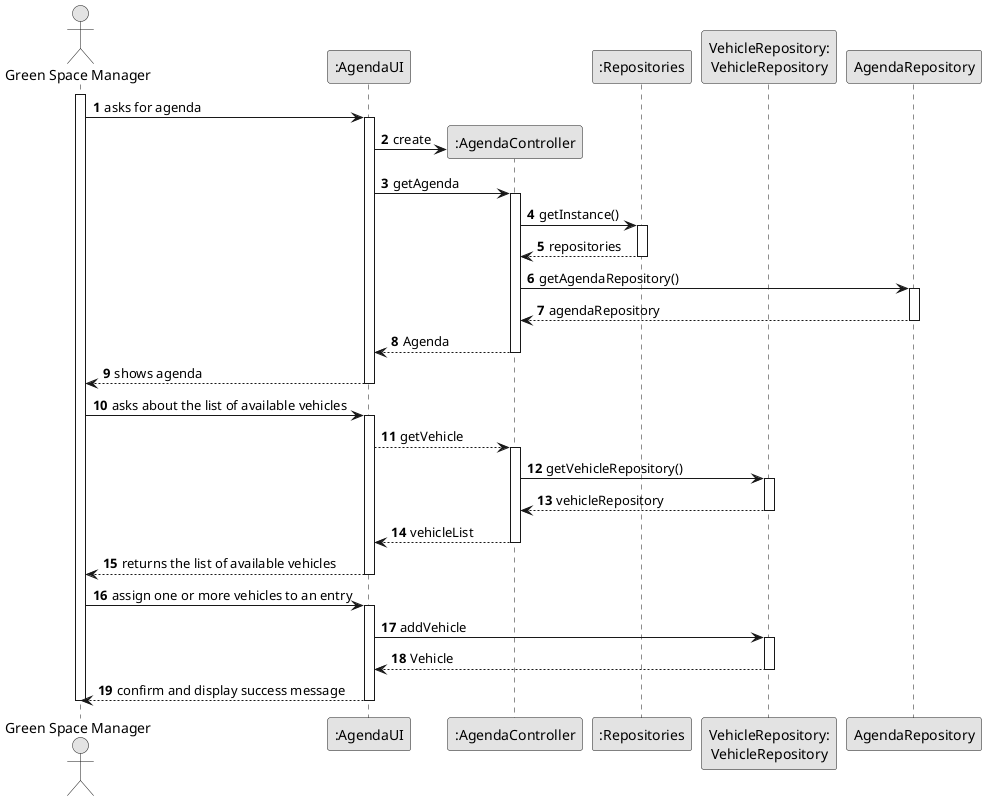 @startuml
skinparam monochrome true
skinparam packageStyle rectangle
skinparam shadowing false

autonumber

'hide footbox
actor "Green Space Manager" as ADM
participant ":AgendaUI" as UI
participant ":AgendaController" as CTRL
participant ":Repositories" as RepositorySingleton
participant "VehicleRepository:\nVehicleRepository" as TaskCategoryRepository
participant "AgendaRepository" as Agenda


activate ADM

        ADM -> UI : asks for agenda

        activate UI

'            UI --> ADM : requests data (reference, description,  informal \n description, technical description, duration, cost)
            'create CTRL
            UI -> CTRL** : create

            UI -> CTRL : getAgenda
            activate CTRL

                CTRL -> RepositorySingleton : getInstance()
                activate RepositorySingleton

                    RepositorySingleton --> CTRL: repositories
                deactivate RepositorySingleton

                CTRL -> Agenda : getAgendaRepository()
                activate Agenda

                    Agenda --> CTRL: agendaRepository
                deactivate Agenda



                CTRL --> UI : Agenda
            deactivate CTRL

            UI --> ADM : shows agenda
        deactivate UI

    ADM -> UI : asks about the list of available vehicles
    activate UI

        UI --> CTRL : getVehicle

    activate CTRL


                    CTRL -> TaskCategoryRepository : getVehicleRepository()
                    activate TaskCategoryRepository

                        TaskCategoryRepository --> CTRL: vehicleRepository
                    deactivate TaskCategoryRepository



                    CTRL --> UI : vehicleList
                deactivate CTRL

        UI --> ADM : returns the list of available vehicles
    deactivate UI

    ADM -> UI : assign one or more vehicles to an entry
    activate UI

    UI -> TaskCategoryRepository : addVehicle

        activate TaskCategoryRepository

        TaskCategoryRepository --> UI : Vehicle


        deactivate  TaskCategoryRepository

            deactivate CTRL
            UI --> ADM:  confirm and display success message
    deactivate UI

deactivate ADM

@enduml